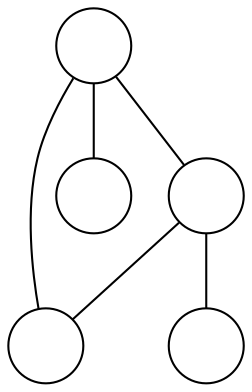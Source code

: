graph G {
  node[label="", shape=circle]
  0;
  1;
  2;
  3;
  4;
  3 -- 0;
  3 -- 1;
  4 -- 0;
  4 -- 2;
  4 -- 3;
}

